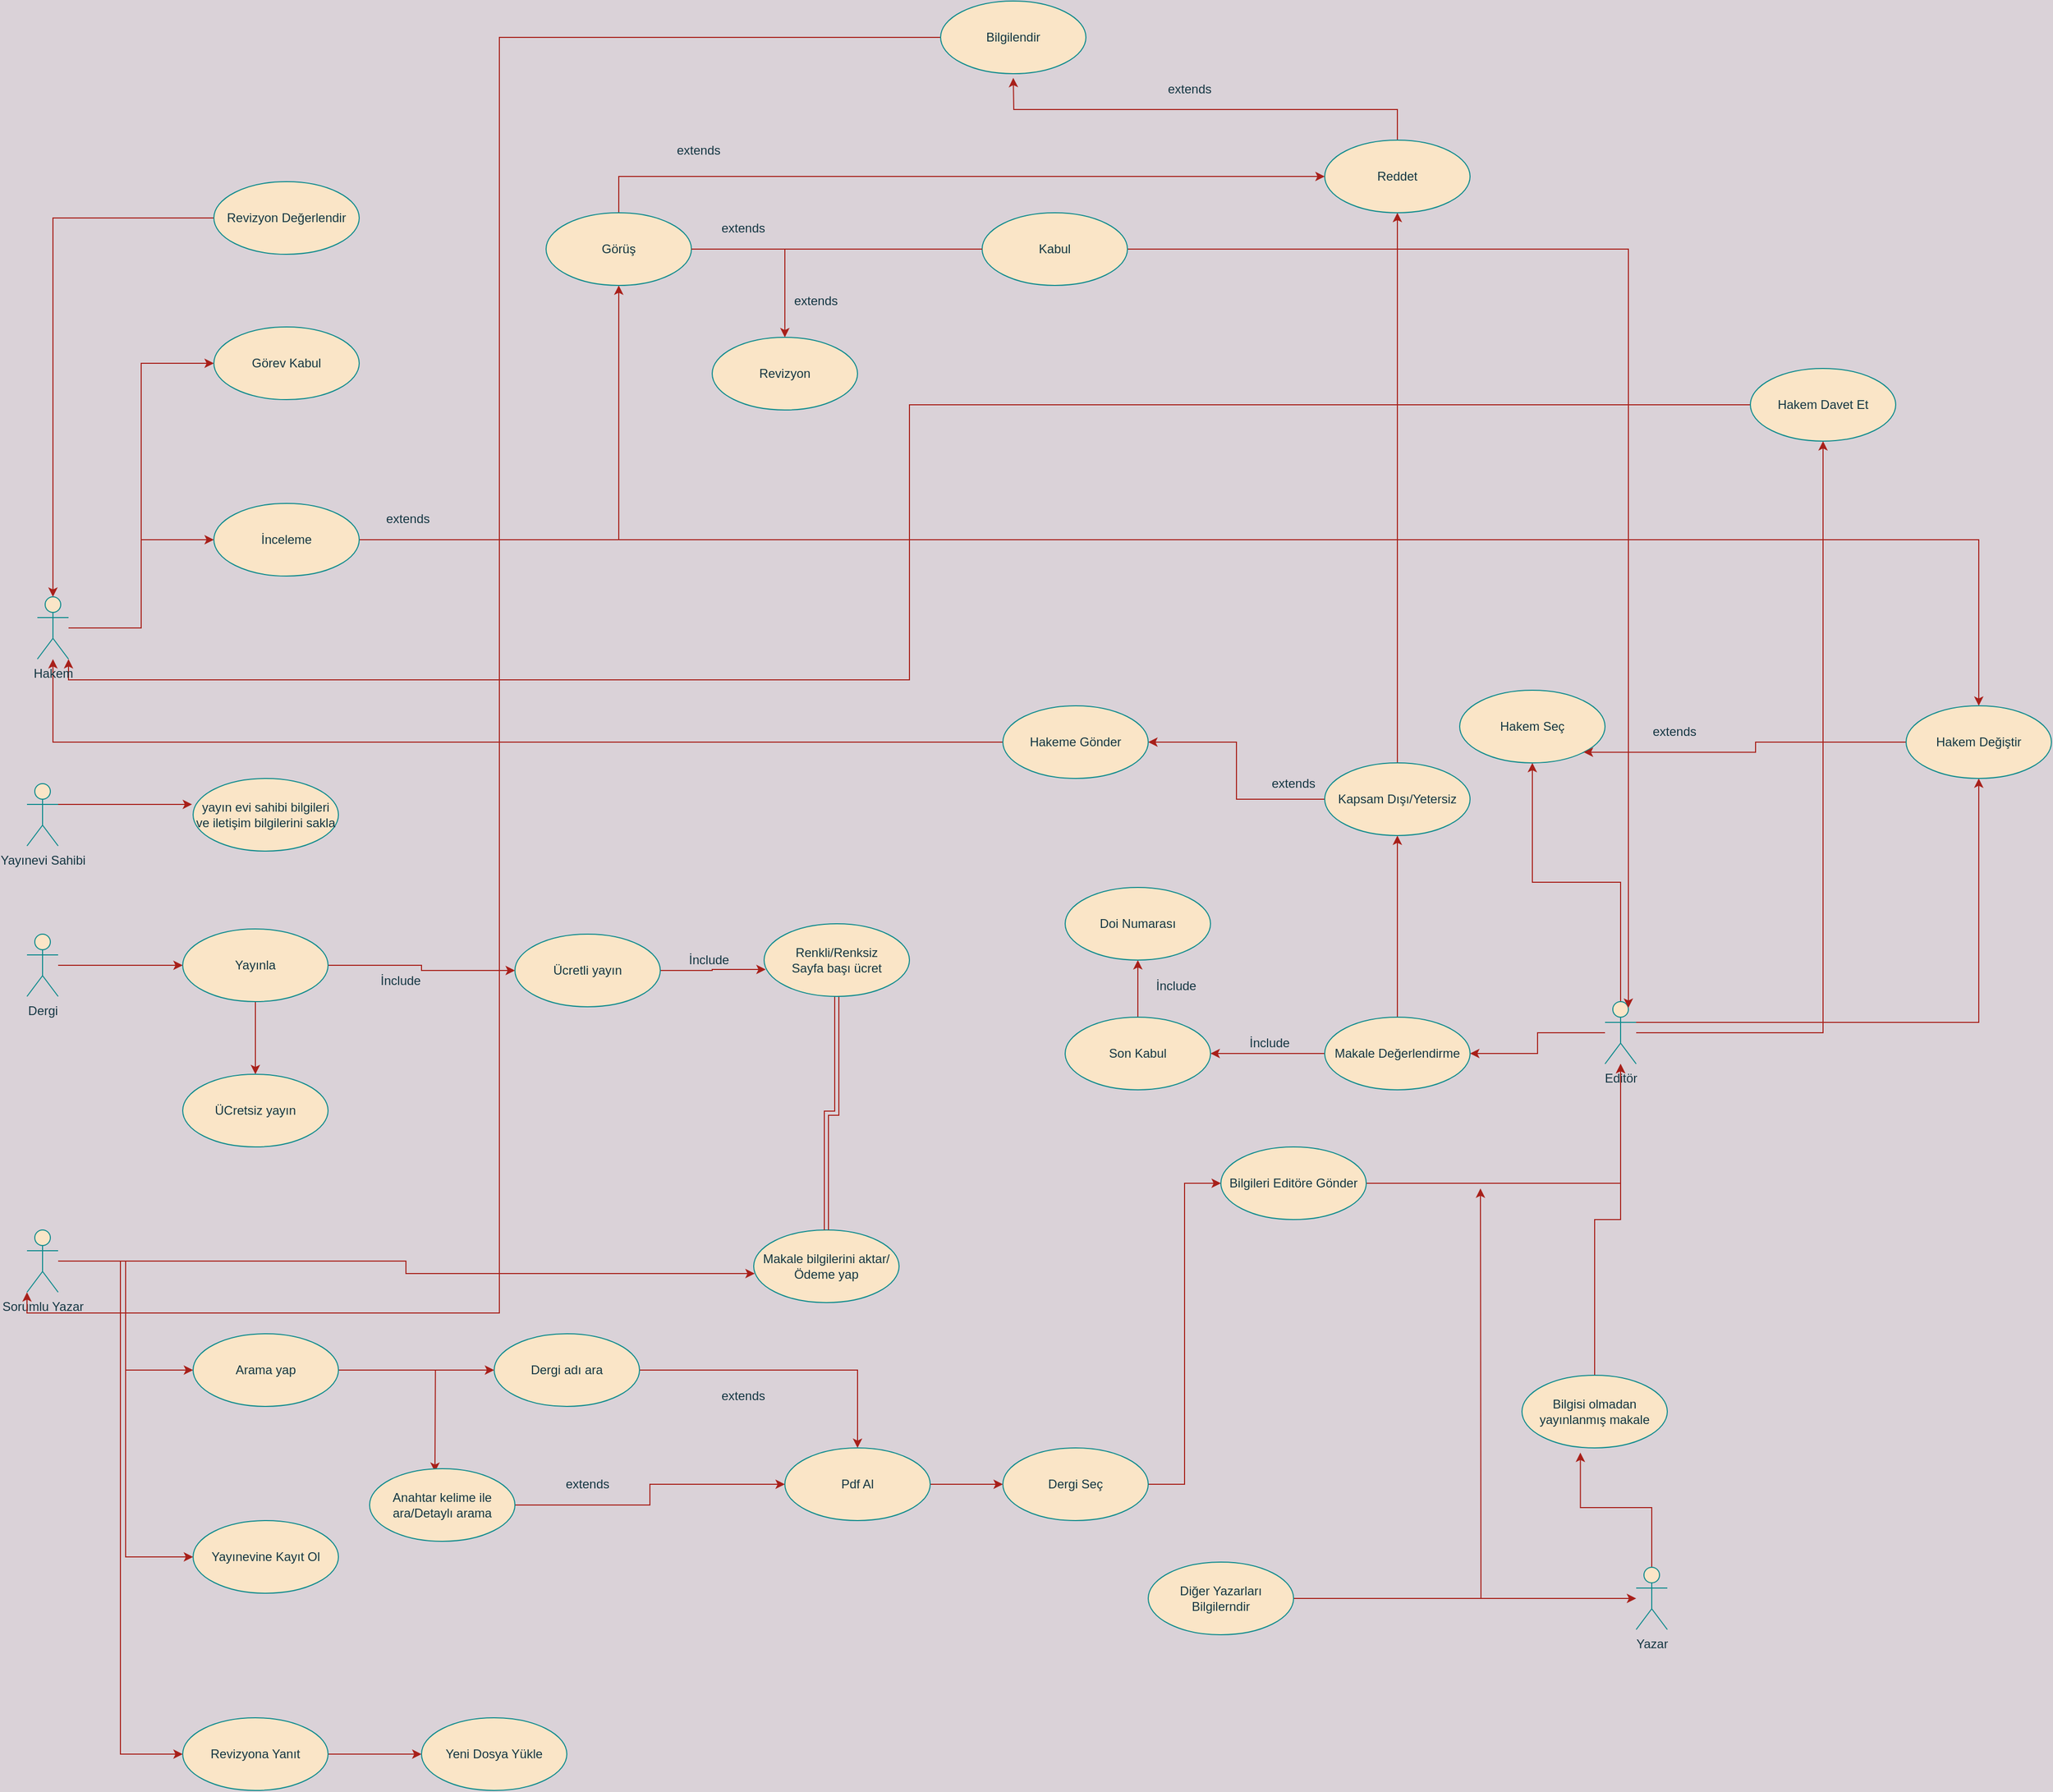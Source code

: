 <mxfile version="15.7.3" type="github">
  <diagram id="awHQZrbnHYnMlNxNUQ2R" name="Page-1">
    <mxGraphModel dx="3685" dy="2243" grid="1" gridSize="10" guides="1" tooltips="1" connect="1" arrows="1" fold="1" page="1" pageScale="1" pageWidth="827" pageHeight="1169" background="#DAD2D8" math="0" shadow="0">
      <root>
        <mxCell id="0" />
        <mxCell id="1" parent="0" />
        <mxCell id="LZG-TzadzP1TrmRf6MQe-5" style="edgeStyle=orthogonalEdgeStyle;rounded=0;orthogonalLoop=1;jettySize=auto;html=1;exitX=1;exitY=0.333;exitDx=0;exitDy=0;exitPerimeter=0;entryX=-0.007;entryY=0.357;entryDx=0;entryDy=0;entryPerimeter=0;strokeColor=#A8201A;fontColor=#143642;labelBackgroundColor=#DAD2D8;" edge="1" parent="1" source="LZG-TzadzP1TrmRf6MQe-1" target="LZG-TzadzP1TrmRf6MQe-4">
          <mxGeometry relative="1" as="geometry" />
        </mxCell>
        <mxCell id="LZG-TzadzP1TrmRf6MQe-1" value="Yayınevi Sahibi" style="shape=umlActor;verticalLabelPosition=bottom;verticalAlign=top;html=1;fillColor=#FAE5C7;strokeColor=#0F8B8D;fontColor=#143642;" vertex="1" parent="1">
          <mxGeometry x="-827" y="-415" width="30" height="60" as="geometry" />
        </mxCell>
        <mxCell id="LZG-TzadzP1TrmRf6MQe-4" value="yayın evi sahibi bilgileri ve iletişim bilgilerini sakla" style="ellipse;whiteSpace=wrap;html=1;fillColor=#FAE5C7;strokeColor=#0F8B8D;fontColor=#143642;" vertex="1" parent="1">
          <mxGeometry x="-667" y="-420" width="140" height="70" as="geometry" />
        </mxCell>
        <mxCell id="LZG-TzadzP1TrmRf6MQe-9" style="edgeStyle=orthogonalEdgeStyle;rounded=0;orthogonalLoop=1;jettySize=auto;html=1;entryX=0.007;entryY=0.6;entryDx=0;entryDy=0;entryPerimeter=0;strokeColor=#A8201A;fontColor=#143642;labelBackgroundColor=#DAD2D8;" edge="1" parent="1" source="LZG-TzadzP1TrmRf6MQe-6" target="LZG-TzadzP1TrmRf6MQe-8">
          <mxGeometry relative="1" as="geometry" />
        </mxCell>
        <mxCell id="LZG-TzadzP1TrmRf6MQe-11" style="edgeStyle=orthogonalEdgeStyle;rounded=0;orthogonalLoop=1;jettySize=auto;html=1;entryX=0;entryY=0.5;entryDx=0;entryDy=0;strokeColor=#A8201A;fontColor=#143642;labelBackgroundColor=#DAD2D8;" edge="1" parent="1" source="LZG-TzadzP1TrmRf6MQe-6" target="LZG-TzadzP1TrmRf6MQe-10">
          <mxGeometry relative="1" as="geometry">
            <mxPoint x="-807" y="145" as="targetPoint" />
          </mxGeometry>
        </mxCell>
        <mxCell id="LZG-TzadzP1TrmRf6MQe-28" style="edgeStyle=orthogonalEdgeStyle;rounded=0;orthogonalLoop=1;jettySize=auto;html=1;entryX=0;entryY=0.5;entryDx=0;entryDy=0;strokeColor=#A8201A;fontColor=#143642;labelBackgroundColor=#DAD2D8;" edge="1" parent="1" source="LZG-TzadzP1TrmRf6MQe-6" target="LZG-TzadzP1TrmRf6MQe-27">
          <mxGeometry relative="1" as="geometry" />
        </mxCell>
        <mxCell id="LZG-TzadzP1TrmRf6MQe-91" style="edgeStyle=orthogonalEdgeStyle;rounded=0;orthogonalLoop=1;jettySize=auto;html=1;entryX=0;entryY=0.5;entryDx=0;entryDy=0;strokeColor=#A8201A;fontColor=#143642;labelBackgroundColor=#DAD2D8;" edge="1" parent="1" source="LZG-TzadzP1TrmRf6MQe-6" target="LZG-TzadzP1TrmRf6MQe-89">
          <mxGeometry relative="1" as="geometry" />
        </mxCell>
        <mxCell id="LZG-TzadzP1TrmRf6MQe-6" value="Sorumlu Yazar" style="shape=umlActor;verticalLabelPosition=bottom;verticalAlign=top;html=1;fillColor=#FAE5C7;strokeColor=#0F8B8D;fontColor=#143642;" vertex="1" parent="1">
          <mxGeometry x="-827" y="15" width="30" height="60" as="geometry" />
        </mxCell>
        <mxCell id="LZG-TzadzP1TrmRf6MQe-17" style="edgeStyle=orthogonalEdgeStyle;rounded=0;orthogonalLoop=1;jettySize=auto;html=1;entryX=0;entryY=0.5;entryDx=0;entryDy=0;strokeColor=#A8201A;fontColor=#143642;labelBackgroundColor=#DAD2D8;" edge="1" parent="1" source="LZG-TzadzP1TrmRf6MQe-7" target="LZG-TzadzP1TrmRf6MQe-16">
          <mxGeometry relative="1" as="geometry" />
        </mxCell>
        <mxCell id="LZG-TzadzP1TrmRf6MQe-7" value="Dergi" style="shape=umlActor;verticalLabelPosition=bottom;verticalAlign=top;html=1;fillColor=#FAE5C7;strokeColor=#0F8B8D;fontColor=#143642;" vertex="1" parent="1">
          <mxGeometry x="-827" y="-270" width="30" height="60" as="geometry" />
        </mxCell>
        <mxCell id="LZG-TzadzP1TrmRf6MQe-8" value="Makale bilgilerini aktar/Ödeme yap" style="ellipse;whiteSpace=wrap;html=1;fillColor=#FAE5C7;strokeColor=#0F8B8D;fontColor=#143642;" vertex="1" parent="1">
          <mxGeometry x="-127" y="15" width="140" height="70" as="geometry" />
        </mxCell>
        <mxCell id="LZG-TzadzP1TrmRf6MQe-14" style="edgeStyle=orthogonalEdgeStyle;rounded=0;orthogonalLoop=1;jettySize=auto;html=1;strokeColor=#A8201A;fontColor=#143642;labelBackgroundColor=#DAD2D8;" edge="1" parent="1" source="LZG-TzadzP1TrmRf6MQe-10" target="LZG-TzadzP1TrmRf6MQe-12">
          <mxGeometry relative="1" as="geometry" />
        </mxCell>
        <mxCell id="LZG-TzadzP1TrmRf6MQe-15" style="edgeStyle=orthogonalEdgeStyle;rounded=0;orthogonalLoop=1;jettySize=auto;html=1;entryX=0.021;entryY=0.329;entryDx=0;entryDy=0;entryPerimeter=0;strokeColor=#A8201A;fontColor=#143642;labelBackgroundColor=#DAD2D8;" edge="1" parent="1" source="LZG-TzadzP1TrmRf6MQe-10">
          <mxGeometry relative="1" as="geometry">
            <mxPoint x="-434.06" y="248.03" as="targetPoint" />
          </mxGeometry>
        </mxCell>
        <mxCell id="LZG-TzadzP1TrmRf6MQe-10" value="Arama yap" style="ellipse;whiteSpace=wrap;html=1;fillColor=#FAE5C7;strokeColor=#0F8B8D;fontColor=#143642;" vertex="1" parent="1">
          <mxGeometry x="-667" y="115" width="140" height="70" as="geometry" />
        </mxCell>
        <mxCell id="LZG-TzadzP1TrmRf6MQe-32" style="edgeStyle=orthogonalEdgeStyle;rounded=0;orthogonalLoop=1;jettySize=auto;html=1;entryX=0.5;entryY=0;entryDx=0;entryDy=0;strokeColor=#A8201A;fontColor=#143642;labelBackgroundColor=#DAD2D8;" edge="1" parent="1" source="LZG-TzadzP1TrmRf6MQe-12" target="LZG-TzadzP1TrmRf6MQe-31">
          <mxGeometry relative="1" as="geometry" />
        </mxCell>
        <mxCell id="LZG-TzadzP1TrmRf6MQe-12" value="Dergi adı ara" style="ellipse;whiteSpace=wrap;html=1;fillColor=#FAE5C7;strokeColor=#0F8B8D;fontColor=#143642;" vertex="1" parent="1">
          <mxGeometry x="-377" y="115" width="140" height="70" as="geometry" />
        </mxCell>
        <mxCell id="LZG-TzadzP1TrmRf6MQe-33" style="edgeStyle=orthogonalEdgeStyle;rounded=0;orthogonalLoop=1;jettySize=auto;html=1;strokeColor=#A8201A;fontColor=#143642;labelBackgroundColor=#DAD2D8;" edge="1" parent="1" source="LZG-TzadzP1TrmRf6MQe-13" target="LZG-TzadzP1TrmRf6MQe-31">
          <mxGeometry relative="1" as="geometry" />
        </mxCell>
        <mxCell id="LZG-TzadzP1TrmRf6MQe-13" value="Anahtar kelime ile ara/Detaylı arama" style="ellipse;whiteSpace=wrap;html=1;fillColor=#FAE5C7;strokeColor=#0F8B8D;fontColor=#143642;" vertex="1" parent="1">
          <mxGeometry x="-497" y="245" width="140" height="70" as="geometry" />
        </mxCell>
        <mxCell id="LZG-TzadzP1TrmRf6MQe-20" style="edgeStyle=orthogonalEdgeStyle;rounded=0;orthogonalLoop=1;jettySize=auto;html=1;entryX=0.5;entryY=0;entryDx=0;entryDy=0;strokeColor=#A8201A;fontColor=#143642;labelBackgroundColor=#DAD2D8;" edge="1" parent="1" source="LZG-TzadzP1TrmRf6MQe-16" target="LZG-TzadzP1TrmRf6MQe-19">
          <mxGeometry relative="1" as="geometry" />
        </mxCell>
        <mxCell id="LZG-TzadzP1TrmRf6MQe-21" style="edgeStyle=orthogonalEdgeStyle;rounded=0;orthogonalLoop=1;jettySize=auto;html=1;exitX=1;exitY=0.5;exitDx=0;exitDy=0;entryX=0;entryY=0.5;entryDx=0;entryDy=0;strokeColor=#A8201A;fontColor=#143642;labelBackgroundColor=#DAD2D8;" edge="1" parent="1" source="LZG-TzadzP1TrmRf6MQe-16" target="LZG-TzadzP1TrmRf6MQe-18">
          <mxGeometry relative="1" as="geometry">
            <mxPoint x="-467" y="-239.882" as="targetPoint" />
          </mxGeometry>
        </mxCell>
        <mxCell id="LZG-TzadzP1TrmRf6MQe-16" value="Yayınla" style="ellipse;whiteSpace=wrap;html=1;fillColor=#FAE5C7;strokeColor=#0F8B8D;fontColor=#143642;" vertex="1" parent="1">
          <mxGeometry x="-677" y="-275" width="140" height="70" as="geometry" />
        </mxCell>
        <mxCell id="LZG-TzadzP1TrmRf6MQe-24" style="edgeStyle=orthogonalEdgeStyle;rounded=0;orthogonalLoop=1;jettySize=auto;html=1;entryX=0.011;entryY=0.629;entryDx=0;entryDy=0;entryPerimeter=0;strokeColor=#A8201A;fontColor=#143642;labelBackgroundColor=#DAD2D8;" edge="1" parent="1" source="LZG-TzadzP1TrmRf6MQe-18" target="LZG-TzadzP1TrmRf6MQe-23">
          <mxGeometry relative="1" as="geometry" />
        </mxCell>
        <mxCell id="LZG-TzadzP1TrmRf6MQe-18" value="Ücretli yayın" style="ellipse;whiteSpace=wrap;html=1;fillColor=#FAE5C7;strokeColor=#0F8B8D;fontColor=#143642;" vertex="1" parent="1">
          <mxGeometry x="-357" y="-270" width="140" height="70" as="geometry" />
        </mxCell>
        <mxCell id="LZG-TzadzP1TrmRf6MQe-19" value="ÜCretsiz yayın" style="ellipse;whiteSpace=wrap;html=1;fillColor=#FAE5C7;strokeColor=#0F8B8D;fontColor=#143642;" vertex="1" parent="1">
          <mxGeometry x="-677" y="-135" width="140" height="70" as="geometry" />
        </mxCell>
        <mxCell id="LZG-TzadzP1TrmRf6MQe-25" style="edgeStyle=orthogonalEdgeStyle;rounded=0;orthogonalLoop=1;jettySize=auto;html=1;shape=link;strokeColor=#A8201A;fontColor=#143642;labelBackgroundColor=#DAD2D8;" edge="1" parent="1" source="LZG-TzadzP1TrmRf6MQe-23" target="LZG-TzadzP1TrmRf6MQe-8">
          <mxGeometry relative="1" as="geometry" />
        </mxCell>
        <mxCell id="LZG-TzadzP1TrmRf6MQe-23" value="Renkli/Renksiz&lt;br&gt;Sayfa başı ücret" style="ellipse;whiteSpace=wrap;html=1;fillColor=#FAE5C7;strokeColor=#0F8B8D;fontColor=#143642;" vertex="1" parent="1">
          <mxGeometry x="-117" y="-280" width="140" height="70" as="geometry" />
        </mxCell>
        <mxCell id="LZG-TzadzP1TrmRf6MQe-27" value="Yayınevine Kayıt Ol" style="ellipse;whiteSpace=wrap;html=1;fillColor=#FAE5C7;strokeColor=#0F8B8D;fontColor=#143642;" vertex="1" parent="1">
          <mxGeometry x="-667" y="295" width="140" height="70" as="geometry" />
        </mxCell>
        <mxCell id="LZG-TzadzP1TrmRf6MQe-49" style="edgeStyle=orthogonalEdgeStyle;rounded=0;orthogonalLoop=1;jettySize=auto;html=1;entryX=1;entryY=0.5;entryDx=0;entryDy=0;strokeColor=#A8201A;fontColor=#143642;labelBackgroundColor=#DAD2D8;" edge="1" parent="1" source="LZG-TzadzP1TrmRf6MQe-29" target="LZG-TzadzP1TrmRf6MQe-48">
          <mxGeometry relative="1" as="geometry" />
        </mxCell>
        <mxCell id="LZG-TzadzP1TrmRf6MQe-60" style="edgeStyle=orthogonalEdgeStyle;rounded=0;orthogonalLoop=1;jettySize=auto;html=1;entryX=0.5;entryY=1;entryDx=0;entryDy=0;strokeColor=#A8201A;fontColor=#143642;labelBackgroundColor=#DAD2D8;" edge="1" parent="1" source="LZG-TzadzP1TrmRf6MQe-29" target="LZG-TzadzP1TrmRf6MQe-59">
          <mxGeometry relative="1" as="geometry" />
        </mxCell>
        <mxCell id="LZG-TzadzP1TrmRf6MQe-62" style="edgeStyle=orthogonalEdgeStyle;rounded=0;orthogonalLoop=1;jettySize=auto;html=1;entryX=0.5;entryY=1;entryDx=0;entryDy=0;strokeColor=#A8201A;fontColor=#143642;labelBackgroundColor=#DAD2D8;" edge="1" parent="1" source="LZG-TzadzP1TrmRf6MQe-29" target="LZG-TzadzP1TrmRf6MQe-61">
          <mxGeometry relative="1" as="geometry">
            <mxPoint x="903" y="-265" as="targetPoint" />
          </mxGeometry>
        </mxCell>
        <mxCell id="LZG-TzadzP1TrmRf6MQe-80" style="edgeStyle=orthogonalEdgeStyle;rounded=0;orthogonalLoop=1;jettySize=auto;html=1;exitX=1;exitY=0.333;exitDx=0;exitDy=0;exitPerimeter=0;entryX=0.5;entryY=1;entryDx=0;entryDy=0;strokeColor=#A8201A;fontColor=#143642;labelBackgroundColor=#DAD2D8;" edge="1" parent="1" source="LZG-TzadzP1TrmRf6MQe-29" target="LZG-TzadzP1TrmRf6MQe-79">
          <mxGeometry relative="1" as="geometry" />
        </mxCell>
        <mxCell id="LZG-TzadzP1TrmRf6MQe-29" value="Editör" style="shape=umlActor;verticalLabelPosition=bottom;verticalAlign=top;html=1;fillColor=#FAE5C7;strokeColor=#0F8B8D;fontColor=#143642;" vertex="1" parent="1">
          <mxGeometry x="693" y="-205" width="30" height="60" as="geometry" />
        </mxCell>
        <mxCell id="LZG-TzadzP1TrmRf6MQe-46" style="edgeStyle=orthogonalEdgeStyle;rounded=0;orthogonalLoop=1;jettySize=auto;html=1;entryX=0.402;entryY=1.065;entryDx=0;entryDy=0;entryPerimeter=0;strokeColor=#A8201A;fontColor=#143642;labelBackgroundColor=#DAD2D8;" edge="1" parent="1" source="LZG-TzadzP1TrmRf6MQe-30" target="LZG-TzadzP1TrmRf6MQe-45">
          <mxGeometry relative="1" as="geometry" />
        </mxCell>
        <mxCell id="LZG-TzadzP1TrmRf6MQe-30" value="Yazar" style="shape=umlActor;verticalLabelPosition=bottom;verticalAlign=top;html=1;fillColor=#FAE5C7;strokeColor=#0F8B8D;fontColor=#143642;" vertex="1" parent="1">
          <mxGeometry x="723" y="340" width="30" height="60" as="geometry" />
        </mxCell>
        <mxCell id="LZG-TzadzP1TrmRf6MQe-35" style="edgeStyle=orthogonalEdgeStyle;rounded=0;orthogonalLoop=1;jettySize=auto;html=1;entryX=0;entryY=0.5;entryDx=0;entryDy=0;strokeColor=#A8201A;fontColor=#143642;labelBackgroundColor=#DAD2D8;" edge="1" parent="1" source="LZG-TzadzP1TrmRf6MQe-31" target="LZG-TzadzP1TrmRf6MQe-34">
          <mxGeometry relative="1" as="geometry" />
        </mxCell>
        <mxCell id="LZG-TzadzP1TrmRf6MQe-31" value="Pdf Al" style="ellipse;whiteSpace=wrap;html=1;fillColor=#FAE5C7;strokeColor=#0F8B8D;fontColor=#143642;" vertex="1" parent="1">
          <mxGeometry x="-97" y="225" width="140" height="70" as="geometry" />
        </mxCell>
        <mxCell id="LZG-TzadzP1TrmRf6MQe-37" style="edgeStyle=orthogonalEdgeStyle;rounded=0;orthogonalLoop=1;jettySize=auto;html=1;entryX=0;entryY=0.5;entryDx=0;entryDy=0;strokeColor=#A8201A;fontColor=#143642;labelBackgroundColor=#DAD2D8;" edge="1" parent="1" source="LZG-TzadzP1TrmRf6MQe-34" target="LZG-TzadzP1TrmRf6MQe-36">
          <mxGeometry relative="1" as="geometry" />
        </mxCell>
        <mxCell id="LZG-TzadzP1TrmRf6MQe-34" value="Dergi Seç" style="ellipse;whiteSpace=wrap;html=1;fillColor=#FAE5C7;strokeColor=#0F8B8D;fontColor=#143642;" vertex="1" parent="1">
          <mxGeometry x="113" y="225" width="140" height="70" as="geometry" />
        </mxCell>
        <mxCell id="LZG-TzadzP1TrmRf6MQe-42" style="edgeStyle=orthogonalEdgeStyle;rounded=0;orthogonalLoop=1;jettySize=auto;html=1;strokeColor=#A8201A;fontColor=#143642;labelBackgroundColor=#DAD2D8;" edge="1" parent="1" source="LZG-TzadzP1TrmRf6MQe-36" target="LZG-TzadzP1TrmRf6MQe-29">
          <mxGeometry relative="1" as="geometry" />
        </mxCell>
        <mxCell id="LZG-TzadzP1TrmRf6MQe-36" value="Bilgileri Editöre Gönder" style="ellipse;whiteSpace=wrap;html=1;fillColor=#FAE5C7;strokeColor=#0F8B8D;fontColor=#143642;" vertex="1" parent="1">
          <mxGeometry x="323" y="-65" width="140" height="70" as="geometry" />
        </mxCell>
        <mxCell id="LZG-TzadzP1TrmRf6MQe-43" style="edgeStyle=orthogonalEdgeStyle;rounded=0;orthogonalLoop=1;jettySize=auto;html=1;strokeColor=#A8201A;fontColor=#143642;labelBackgroundColor=#DAD2D8;" edge="1" parent="1" source="LZG-TzadzP1TrmRf6MQe-41">
          <mxGeometry relative="1" as="geometry">
            <mxPoint x="573" y="-25" as="targetPoint" />
          </mxGeometry>
        </mxCell>
        <mxCell id="LZG-TzadzP1TrmRf6MQe-44" style="edgeStyle=orthogonalEdgeStyle;rounded=0;orthogonalLoop=1;jettySize=auto;html=1;strokeColor=#A8201A;fontColor=#143642;labelBackgroundColor=#DAD2D8;" edge="1" parent="1" source="LZG-TzadzP1TrmRf6MQe-41" target="LZG-TzadzP1TrmRf6MQe-30">
          <mxGeometry relative="1" as="geometry" />
        </mxCell>
        <mxCell id="LZG-TzadzP1TrmRf6MQe-41" value="Diğer Yazarları Bilgilerndir" style="ellipse;whiteSpace=wrap;html=1;fillColor=#FAE5C7;strokeColor=#0F8B8D;fontColor=#143642;" vertex="1" parent="1">
          <mxGeometry x="253" y="335" width="140" height="70" as="geometry" />
        </mxCell>
        <mxCell id="LZG-TzadzP1TrmRf6MQe-47" style="edgeStyle=orthogonalEdgeStyle;rounded=0;orthogonalLoop=1;jettySize=auto;html=1;strokeColor=#A8201A;fontColor=#143642;labelBackgroundColor=#DAD2D8;" edge="1" parent="1" source="LZG-TzadzP1TrmRf6MQe-45" target="LZG-TzadzP1TrmRf6MQe-29">
          <mxGeometry relative="1" as="geometry" />
        </mxCell>
        <mxCell id="LZG-TzadzP1TrmRf6MQe-45" value="Bilgisi olmadan yayınlanmış makale" style="ellipse;whiteSpace=wrap;html=1;fillColor=#FAE5C7;strokeColor=#0F8B8D;fontColor=#143642;" vertex="1" parent="1">
          <mxGeometry x="613" y="155" width="140" height="70" as="geometry" />
        </mxCell>
        <mxCell id="LZG-TzadzP1TrmRf6MQe-52" style="edgeStyle=orthogonalEdgeStyle;rounded=0;orthogonalLoop=1;jettySize=auto;html=1;entryX=0.5;entryY=1;entryDx=0;entryDy=0;strokeColor=#A8201A;fontColor=#143642;labelBackgroundColor=#DAD2D8;" edge="1" parent="1" source="LZG-TzadzP1TrmRf6MQe-48" target="LZG-TzadzP1TrmRf6MQe-50">
          <mxGeometry relative="1" as="geometry" />
        </mxCell>
        <mxCell id="LZG-TzadzP1TrmRf6MQe-57" style="edgeStyle=orthogonalEdgeStyle;rounded=0;orthogonalLoop=1;jettySize=auto;html=1;entryX=1;entryY=0.5;entryDx=0;entryDy=0;strokeColor=#A8201A;fontColor=#143642;labelBackgroundColor=#DAD2D8;" edge="1" parent="1" source="LZG-TzadzP1TrmRf6MQe-48" target="LZG-TzadzP1TrmRf6MQe-51">
          <mxGeometry relative="1" as="geometry" />
        </mxCell>
        <mxCell id="LZG-TzadzP1TrmRf6MQe-48" value="Makale Değerlendirme" style="ellipse;whiteSpace=wrap;html=1;fillColor=#FAE5C7;strokeColor=#0F8B8D;fontColor=#143642;" vertex="1" parent="1">
          <mxGeometry x="423" y="-190" width="140" height="70" as="geometry" />
        </mxCell>
        <mxCell id="LZG-TzadzP1TrmRf6MQe-55" style="edgeStyle=orthogonalEdgeStyle;rounded=0;orthogonalLoop=1;jettySize=auto;html=1;entryX=0.5;entryY=1;entryDx=0;entryDy=0;strokeColor=#A8201A;fontColor=#143642;labelBackgroundColor=#DAD2D8;" edge="1" parent="1" source="LZG-TzadzP1TrmRf6MQe-50" target="LZG-TzadzP1TrmRf6MQe-53">
          <mxGeometry relative="1" as="geometry" />
        </mxCell>
        <mxCell id="LZG-TzadzP1TrmRf6MQe-56" style="edgeStyle=orthogonalEdgeStyle;rounded=0;orthogonalLoop=1;jettySize=auto;html=1;strokeColor=#A8201A;fontColor=#143642;labelBackgroundColor=#DAD2D8;" edge="1" parent="1" source="LZG-TzadzP1TrmRf6MQe-50" target="LZG-TzadzP1TrmRf6MQe-54">
          <mxGeometry relative="1" as="geometry" />
        </mxCell>
        <mxCell id="LZG-TzadzP1TrmRf6MQe-50" value="Kapsam Dışı/Yetersiz" style="ellipse;whiteSpace=wrap;html=1;fillColor=#FAE5C7;strokeColor=#0F8B8D;fontColor=#143642;" vertex="1" parent="1">
          <mxGeometry x="423" y="-435" width="140" height="70" as="geometry" />
        </mxCell>
        <mxCell id="LZG-TzadzP1TrmRf6MQe-78" value="" style="edgeStyle=orthogonalEdgeStyle;rounded=0;orthogonalLoop=1;jettySize=auto;html=1;strokeColor=#A8201A;fontColor=#143642;labelBackgroundColor=#DAD2D8;" edge="1" parent="1" source="LZG-TzadzP1TrmRf6MQe-51" target="LZG-TzadzP1TrmRf6MQe-77">
          <mxGeometry relative="1" as="geometry" />
        </mxCell>
        <mxCell id="LZG-TzadzP1TrmRf6MQe-51" value="Son Kabul" style="ellipse;whiteSpace=wrap;html=1;fillColor=#FAE5C7;strokeColor=#0F8B8D;fontColor=#143642;" vertex="1" parent="1">
          <mxGeometry x="173" y="-190" width="140" height="70" as="geometry" />
        </mxCell>
        <mxCell id="LZG-TzadzP1TrmRf6MQe-86" style="edgeStyle=orthogonalEdgeStyle;rounded=0;orthogonalLoop=1;jettySize=auto;html=1;exitX=0.5;exitY=0;exitDx=0;exitDy=0;strokeColor=#A8201A;fontColor=#143642;labelBackgroundColor=#DAD2D8;" edge="1" parent="1" source="LZG-TzadzP1TrmRf6MQe-53">
          <mxGeometry relative="1" as="geometry">
            <mxPoint x="123" y="-1095.0" as="targetPoint" />
          </mxGeometry>
        </mxCell>
        <mxCell id="LZG-TzadzP1TrmRf6MQe-53" value="Reddet" style="ellipse;whiteSpace=wrap;html=1;fillColor=#FAE5C7;strokeColor=#0F8B8D;fontColor=#143642;" vertex="1" parent="1">
          <mxGeometry x="423" y="-1035" width="140" height="70" as="geometry" />
        </mxCell>
        <mxCell id="LZG-TzadzP1TrmRf6MQe-64" style="edgeStyle=orthogonalEdgeStyle;rounded=0;orthogonalLoop=1;jettySize=auto;html=1;strokeColor=#A8201A;fontColor=#143642;labelBackgroundColor=#DAD2D8;" edge="1" parent="1" source="LZG-TzadzP1TrmRf6MQe-54" target="LZG-TzadzP1TrmRf6MQe-63">
          <mxGeometry relative="1" as="geometry" />
        </mxCell>
        <mxCell id="LZG-TzadzP1TrmRf6MQe-54" value="Hakeme Gönder" style="ellipse;whiteSpace=wrap;html=1;fillColor=#FAE5C7;strokeColor=#0F8B8D;fontColor=#143642;" vertex="1" parent="1">
          <mxGeometry x="113" y="-490" width="140" height="70" as="geometry" />
        </mxCell>
        <mxCell id="LZG-TzadzP1TrmRf6MQe-59" value="Hakem Seç" style="ellipse;whiteSpace=wrap;html=1;fillColor=#FAE5C7;strokeColor=#0F8B8D;fontColor=#143642;" vertex="1" parent="1">
          <mxGeometry x="553" y="-505" width="140" height="70" as="geometry" />
        </mxCell>
        <mxCell id="LZG-TzadzP1TrmRf6MQe-67" style="edgeStyle=orthogonalEdgeStyle;rounded=0;orthogonalLoop=1;jettySize=auto;html=1;entryX=1;entryY=1;entryDx=0;entryDy=0;entryPerimeter=0;strokeColor=#A8201A;fontColor=#143642;labelBackgroundColor=#DAD2D8;" edge="1" parent="1" source="LZG-TzadzP1TrmRf6MQe-61" target="LZG-TzadzP1TrmRf6MQe-63">
          <mxGeometry relative="1" as="geometry" />
        </mxCell>
        <mxCell id="LZG-TzadzP1TrmRf6MQe-61" value="Hakem Davet Et" style="ellipse;whiteSpace=wrap;html=1;fillColor=#FAE5C7;strokeColor=#0F8B8D;fontColor=#143642;" vertex="1" parent="1">
          <mxGeometry x="833" y="-815" width="140" height="70" as="geometry" />
        </mxCell>
        <mxCell id="LZG-TzadzP1TrmRf6MQe-66" style="edgeStyle=orthogonalEdgeStyle;rounded=0;orthogonalLoop=1;jettySize=auto;html=1;entryX=0;entryY=0.5;entryDx=0;entryDy=0;strokeColor=#A8201A;fontColor=#143642;labelBackgroundColor=#DAD2D8;" edge="1" parent="1" source="LZG-TzadzP1TrmRf6MQe-63" target="LZG-TzadzP1TrmRf6MQe-65">
          <mxGeometry relative="1" as="geometry" />
        </mxCell>
        <mxCell id="LZG-TzadzP1TrmRf6MQe-69" style="edgeStyle=orthogonalEdgeStyle;rounded=0;orthogonalLoop=1;jettySize=auto;html=1;entryX=0;entryY=0.5;entryDx=0;entryDy=0;strokeColor=#A8201A;fontColor=#143642;labelBackgroundColor=#DAD2D8;" edge="1" parent="1" source="LZG-TzadzP1TrmRf6MQe-63" target="LZG-TzadzP1TrmRf6MQe-68">
          <mxGeometry relative="1" as="geometry" />
        </mxCell>
        <mxCell id="LZG-TzadzP1TrmRf6MQe-63" value="Hakem" style="shape=umlActor;verticalLabelPosition=bottom;verticalAlign=top;html=1;fillColor=#FAE5C7;strokeColor=#0F8B8D;fontColor=#143642;" vertex="1" parent="1">
          <mxGeometry x="-817" y="-595" width="30" height="60" as="geometry" />
        </mxCell>
        <mxCell id="LZG-TzadzP1TrmRf6MQe-70" style="edgeStyle=orthogonalEdgeStyle;rounded=0;orthogonalLoop=1;jettySize=auto;html=1;entryX=0.5;entryY=1;entryDx=0;entryDy=0;strokeColor=#A8201A;fontColor=#143642;labelBackgroundColor=#DAD2D8;" edge="1" parent="1" source="LZG-TzadzP1TrmRf6MQe-65" target="LZG-TzadzP1TrmRf6MQe-72">
          <mxGeometry relative="1" as="geometry">
            <mxPoint x="-167" y="-955.0" as="targetPoint" />
          </mxGeometry>
        </mxCell>
        <mxCell id="LZG-TzadzP1TrmRf6MQe-82" style="edgeStyle=orthogonalEdgeStyle;rounded=0;orthogonalLoop=1;jettySize=auto;html=1;strokeColor=#A8201A;fontColor=#143642;labelBackgroundColor=#DAD2D8;" edge="1" parent="1" source="LZG-TzadzP1TrmRf6MQe-65" target="LZG-TzadzP1TrmRf6MQe-79">
          <mxGeometry relative="1" as="geometry" />
        </mxCell>
        <mxCell id="LZG-TzadzP1TrmRf6MQe-65" value="İnceleme" style="ellipse;whiteSpace=wrap;html=1;fillColor=#FAE5C7;strokeColor=#0F8B8D;fontColor=#143642;" vertex="1" parent="1">
          <mxGeometry x="-647" y="-685" width="140" height="70" as="geometry" />
        </mxCell>
        <mxCell id="LZG-TzadzP1TrmRf6MQe-68" value="Görev Kabul" style="ellipse;whiteSpace=wrap;html=1;fillColor=#FAE5C7;strokeColor=#0F8B8D;fontColor=#143642;" vertex="1" parent="1">
          <mxGeometry x="-647" y="-855" width="140" height="70" as="geometry" />
        </mxCell>
        <mxCell id="LZG-TzadzP1TrmRf6MQe-73" style="edgeStyle=orthogonalEdgeStyle;rounded=0;orthogonalLoop=1;jettySize=auto;html=1;entryX=0;entryY=0.5;entryDx=0;entryDy=0;exitX=0.5;exitY=0;exitDx=0;exitDy=0;strokeColor=#A8201A;fontColor=#143642;labelBackgroundColor=#DAD2D8;" edge="1" parent="1" source="LZG-TzadzP1TrmRf6MQe-72" target="LZG-TzadzP1TrmRf6MQe-53">
          <mxGeometry relative="1" as="geometry">
            <mxPoint x="-137" y="-930" as="sourcePoint" />
          </mxGeometry>
        </mxCell>
        <mxCell id="LZG-TzadzP1TrmRf6MQe-74" style="edgeStyle=orthogonalEdgeStyle;rounded=0;orthogonalLoop=1;jettySize=auto;html=1;entryX=0.75;entryY=0.1;entryDx=0;entryDy=0;entryPerimeter=0;startArrow=none;strokeColor=#A8201A;fontColor=#143642;labelBackgroundColor=#DAD2D8;" edge="1" parent="1" source="LZG-TzadzP1TrmRf6MQe-75" target="LZG-TzadzP1TrmRf6MQe-29">
          <mxGeometry relative="1" as="geometry" />
        </mxCell>
        <mxCell id="LZG-TzadzP1TrmRf6MQe-88" style="edgeStyle=orthogonalEdgeStyle;rounded=0;orthogonalLoop=1;jettySize=auto;html=1;strokeColor=#A8201A;fontColor=#143642;labelBackgroundColor=#DAD2D8;" edge="1" parent="1" source="LZG-TzadzP1TrmRf6MQe-72" target="LZG-TzadzP1TrmRf6MQe-87">
          <mxGeometry relative="1" as="geometry" />
        </mxCell>
        <mxCell id="LZG-TzadzP1TrmRf6MQe-72" value="Görüş" style="ellipse;whiteSpace=wrap;html=1;fillColor=#FAE5C7;strokeColor=#0F8B8D;fontColor=#143642;" vertex="1" parent="1">
          <mxGeometry x="-327" y="-965" width="140" height="70" as="geometry" />
        </mxCell>
        <mxCell id="LZG-TzadzP1TrmRf6MQe-75" value="Kabul" style="ellipse;whiteSpace=wrap;html=1;fillColor=#FAE5C7;strokeColor=#0F8B8D;fontColor=#143642;" vertex="1" parent="1">
          <mxGeometry x="93" y="-965" width="140" height="70" as="geometry" />
        </mxCell>
        <mxCell id="LZG-TzadzP1TrmRf6MQe-76" value="" style="edgeStyle=orthogonalEdgeStyle;rounded=0;orthogonalLoop=1;jettySize=auto;html=1;entryX=0;entryY=0.5;entryDx=0;entryDy=0;endArrow=none;strokeColor=#A8201A;fontColor=#143642;labelBackgroundColor=#DAD2D8;" edge="1" parent="1" source="LZG-TzadzP1TrmRf6MQe-72" target="LZG-TzadzP1TrmRf6MQe-75">
          <mxGeometry relative="1" as="geometry">
            <mxPoint x="-187" y="-930.0" as="sourcePoint" />
            <mxPoint x="715.5" y="-199" as="targetPoint" />
          </mxGeometry>
        </mxCell>
        <mxCell id="LZG-TzadzP1TrmRf6MQe-77" value="Doi Numarası" style="ellipse;whiteSpace=wrap;html=1;fillColor=#FAE5C7;strokeColor=#0F8B8D;fontColor=#143642;" vertex="1" parent="1">
          <mxGeometry x="173" y="-315" width="140" height="70" as="geometry" />
        </mxCell>
        <mxCell id="LZG-TzadzP1TrmRf6MQe-81" style="edgeStyle=orthogonalEdgeStyle;rounded=0;orthogonalLoop=1;jettySize=auto;html=1;entryX=1;entryY=1;entryDx=0;entryDy=0;strokeColor=#A8201A;fontColor=#143642;labelBackgroundColor=#DAD2D8;" edge="1" parent="1" source="LZG-TzadzP1TrmRf6MQe-79" target="LZG-TzadzP1TrmRf6MQe-59">
          <mxGeometry relative="1" as="geometry" />
        </mxCell>
        <mxCell id="LZG-TzadzP1TrmRf6MQe-79" value="Hakem Değiştir" style="ellipse;whiteSpace=wrap;html=1;fillColor=#FAE5C7;strokeColor=#0F8B8D;fontColor=#143642;" vertex="1" parent="1">
          <mxGeometry x="983" y="-490" width="140" height="70" as="geometry" />
        </mxCell>
        <mxCell id="LZG-TzadzP1TrmRf6MQe-85" style="edgeStyle=orthogonalEdgeStyle;rounded=0;orthogonalLoop=1;jettySize=auto;html=1;entryX=0;entryY=1;entryDx=0;entryDy=0;entryPerimeter=0;strokeColor=#A8201A;fontColor=#143642;labelBackgroundColor=#DAD2D8;" edge="1" parent="1" source="LZG-TzadzP1TrmRf6MQe-83" target="LZG-TzadzP1TrmRf6MQe-6">
          <mxGeometry relative="1" as="geometry" />
        </mxCell>
        <mxCell id="LZG-TzadzP1TrmRf6MQe-83" value="Bilgilendir" style="ellipse;whiteSpace=wrap;html=1;fillColor=#FAE5C7;strokeColor=#0F8B8D;fontColor=#143642;" vertex="1" parent="1">
          <mxGeometry x="53" y="-1169" width="140" height="70" as="geometry" />
        </mxCell>
        <mxCell id="LZG-TzadzP1TrmRf6MQe-87" value="Revizyon" style="ellipse;whiteSpace=wrap;html=1;fillColor=#FAE5C7;strokeColor=#0F8B8D;fontColor=#143642;" vertex="1" parent="1">
          <mxGeometry x="-167" y="-845" width="140" height="70" as="geometry" />
        </mxCell>
        <mxCell id="LZG-TzadzP1TrmRf6MQe-93" style="edgeStyle=orthogonalEdgeStyle;rounded=0;orthogonalLoop=1;jettySize=auto;html=1;entryX=0;entryY=0.5;entryDx=0;entryDy=0;strokeColor=#A8201A;fontColor=#143642;labelBackgroundColor=#DAD2D8;" edge="1" parent="1" source="LZG-TzadzP1TrmRf6MQe-89" target="LZG-TzadzP1TrmRf6MQe-92">
          <mxGeometry relative="1" as="geometry" />
        </mxCell>
        <mxCell id="LZG-TzadzP1TrmRf6MQe-89" value="Revizyona Yanıt " style="ellipse;whiteSpace=wrap;html=1;fillColor=#FAE5C7;strokeColor=#0F8B8D;fontColor=#143642;" vertex="1" parent="1">
          <mxGeometry x="-677" y="485" width="140" height="70" as="geometry" />
        </mxCell>
        <mxCell id="LZG-TzadzP1TrmRf6MQe-92" value="Yeni Dosya Yükle" style="ellipse;whiteSpace=wrap;html=1;fillColor=#FAE5C7;strokeColor=#0F8B8D;fontColor=#143642;" vertex="1" parent="1">
          <mxGeometry x="-447" y="485" width="140" height="70" as="geometry" />
        </mxCell>
        <mxCell id="LZG-TzadzP1TrmRf6MQe-95" style="edgeStyle=orthogonalEdgeStyle;rounded=0;orthogonalLoop=1;jettySize=auto;html=1;entryX=0.5;entryY=0;entryDx=0;entryDy=0;entryPerimeter=0;strokeColor=#A8201A;fontColor=#143642;labelBackgroundColor=#DAD2D8;" edge="1" parent="1" source="LZG-TzadzP1TrmRf6MQe-94" target="LZG-TzadzP1TrmRf6MQe-63">
          <mxGeometry relative="1" as="geometry" />
        </mxCell>
        <mxCell id="LZG-TzadzP1TrmRf6MQe-94" value="Revizyon Değerlendir" style="ellipse;whiteSpace=wrap;html=1;fillColor=#FAE5C7;strokeColor=#0F8B8D;fontColor=#143642;" vertex="1" parent="1">
          <mxGeometry x="-647" y="-995" width="140" height="70" as="geometry" />
        </mxCell>
        <mxCell id="LZG-TzadzP1TrmRf6MQe-96" value="extends" style="text;html=1;strokeColor=none;fillColor=none;align=center;verticalAlign=middle;whiteSpace=wrap;rounded=0;sketch=0;fontColor=#143642;" vertex="1" parent="1">
          <mxGeometry x="-167" y="160" width="60" height="30" as="geometry" />
        </mxCell>
        <mxCell id="LZG-TzadzP1TrmRf6MQe-97" value="İnclude" style="text;html=1;strokeColor=none;fillColor=none;align=center;verticalAlign=middle;whiteSpace=wrap;rounded=0;sketch=0;fontColor=#143642;" vertex="1" parent="1">
          <mxGeometry x="-200" y="-260" width="60" height="30" as="geometry" />
        </mxCell>
        <mxCell id="LZG-TzadzP1TrmRf6MQe-98" value="İnclude" style="text;html=1;strokeColor=none;fillColor=none;align=center;verticalAlign=middle;whiteSpace=wrap;rounded=0;sketch=0;fontColor=#143642;" vertex="1" parent="1">
          <mxGeometry x="-497" y="-240" width="60" height="30" as="geometry" />
        </mxCell>
        <mxCell id="LZG-TzadzP1TrmRf6MQe-101" value="extends" style="text;html=1;strokeColor=none;fillColor=none;align=center;verticalAlign=middle;whiteSpace=wrap;rounded=0;sketch=0;fontColor=#143642;" vertex="1" parent="1">
          <mxGeometry x="-317" y="245" width="60" height="30" as="geometry" />
        </mxCell>
        <mxCell id="LZG-TzadzP1TrmRf6MQe-103" value="İnclude" style="text;html=1;strokeColor=none;fillColor=none;align=center;verticalAlign=middle;whiteSpace=wrap;rounded=0;sketch=0;fontColor=#143642;" vertex="1" parent="1">
          <mxGeometry x="340" y="-180" width="60" height="30" as="geometry" />
        </mxCell>
        <mxCell id="LZG-TzadzP1TrmRf6MQe-105" value="İnclude" style="text;html=1;strokeColor=none;fillColor=none;align=center;verticalAlign=middle;whiteSpace=wrap;rounded=0;sketch=0;fontColor=#143642;" vertex="1" parent="1">
          <mxGeometry x="250" y="-235" width="60" height="30" as="geometry" />
        </mxCell>
        <mxCell id="LZG-TzadzP1TrmRf6MQe-106" value="extends" style="text;html=1;strokeColor=none;fillColor=none;align=center;verticalAlign=middle;whiteSpace=wrap;rounded=0;sketch=0;fontColor=#143642;" vertex="1" parent="1">
          <mxGeometry x="363" y="-430" width="60" height="30" as="geometry" />
        </mxCell>
        <mxCell id="LZG-TzadzP1TrmRf6MQe-108" value="extends" style="text;html=1;strokeColor=none;fillColor=none;align=center;verticalAlign=middle;whiteSpace=wrap;rounded=0;sketch=0;fontColor=#143642;" vertex="1" parent="1">
          <mxGeometry x="730" y="-480" width="60" height="30" as="geometry" />
        </mxCell>
        <mxCell id="LZG-TzadzP1TrmRf6MQe-110" value="extends" style="text;html=1;strokeColor=none;fillColor=none;align=center;verticalAlign=middle;whiteSpace=wrap;rounded=0;sketch=0;fontColor=#143642;" vertex="1" parent="1">
          <mxGeometry x="-97" y="-895" width="60" height="30" as="geometry" />
        </mxCell>
        <mxCell id="LZG-TzadzP1TrmRf6MQe-111" value="extends" style="text;html=1;strokeColor=none;fillColor=none;align=center;verticalAlign=middle;whiteSpace=wrap;rounded=0;sketch=0;fontColor=#143642;" vertex="1" parent="1">
          <mxGeometry x="-167" y="-965" width="60" height="30" as="geometry" />
        </mxCell>
        <mxCell id="LZG-TzadzP1TrmRf6MQe-112" value="extends" style="text;html=1;strokeColor=none;fillColor=none;align=center;verticalAlign=middle;whiteSpace=wrap;rounded=0;sketch=0;fontColor=#143642;" vertex="1" parent="1">
          <mxGeometry x="-210" y="-1040" width="60" height="30" as="geometry" />
        </mxCell>
        <mxCell id="LZG-TzadzP1TrmRf6MQe-113" value="extends" style="text;html=1;strokeColor=none;fillColor=none;align=center;verticalAlign=middle;whiteSpace=wrap;rounded=0;sketch=0;fontColor=#143642;" vertex="1" parent="1">
          <mxGeometry x="263" y="-1099" width="60" height="30" as="geometry" />
        </mxCell>
        <mxCell id="LZG-TzadzP1TrmRf6MQe-114" value="extends" style="text;html=1;strokeColor=none;fillColor=none;align=center;verticalAlign=middle;whiteSpace=wrap;rounded=0;sketch=0;fontColor=#143642;" vertex="1" parent="1">
          <mxGeometry x="-490" y="-685" width="60" height="30" as="geometry" />
        </mxCell>
      </root>
    </mxGraphModel>
  </diagram>
</mxfile>
